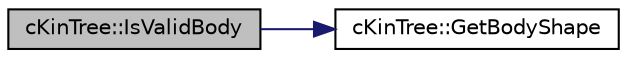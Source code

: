 digraph "cKinTree::IsValidBody"
{
 // LATEX_PDF_SIZE
  edge [fontname="Helvetica",fontsize="10",labelfontname="Helvetica",labelfontsize="10"];
  node [fontname="Helvetica",fontsize="10",shape=record];
  rankdir="LR";
  Node1 [label="cKinTree::IsValidBody",height=0.2,width=0.4,color="black", fillcolor="grey75", style="filled", fontcolor="black",tooltip=" "];
  Node1 -> Node2 [color="midnightblue",fontsize="10",style="solid",fontname="Helvetica"];
  Node2 [label="cKinTree::GetBodyShape",height=0.2,width=0.4,color="black", fillcolor="white", style="filled",URL="$classc_kin_tree.html#ad32603140e468d78346a7306a82e1238",tooltip=" "];
}
